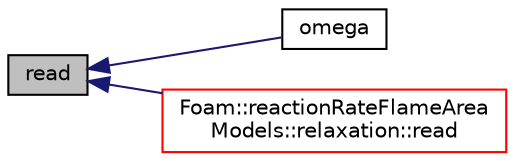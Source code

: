 digraph "read"
{
  bgcolor="transparent";
  edge [fontname="Helvetica",fontsize="10",labelfontname="Helvetica",labelfontsize="10"];
  node [fontname="Helvetica",fontsize="10",shape=record];
  rankdir="LR";
  Node1 [label="read",height=0.2,width=0.4,color="black", fillcolor="grey75", style="filled", fontcolor="black"];
  Node1 -> Node2 [dir="back",color="midnightblue",fontsize="10",style="solid",fontname="Helvetica"];
  Node2 [label="omega",height=0.2,width=0.4,color="black",URL="$a02143.html#ab5dc084c58ff8a637de8c8e4c78036a2",tooltip="Access functions. "];
  Node1 -> Node3 [dir="back",color="midnightblue",fontsize="10",style="solid",fontname="Helvetica"];
  Node3 [label="Foam::reactionRateFlameArea\lModels::relaxation::read",height=0.2,width=0.4,color="red",URL="$a02201.html#af5acd6a83c1f6711ba04ca9cb129ddc3",tooltip="Update properties from given dictionary. "];
}
